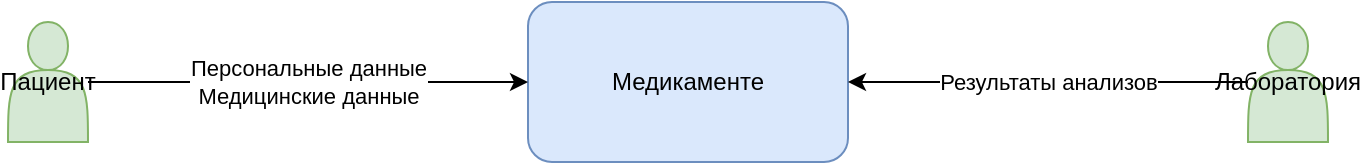 <mxfile>
    <diagram id="C4_Architecture" name="DFD0">
        <mxGraphModel dx="768" dy="807" grid="1" gridSize="10" guides="1" tooltips="1" connect="1" arrows="1" fold="1" page="1" pageScale="1" pageWidth="827" pageHeight="1169" math="0" shadow="0">
            <root>
                <mxCell id="0"/>
                <mxCell id="1" parent="0"/>
                <mxCell id="2" value="Медикаменте" style="rounded=1;whiteSpace=wrap;html=1;fillColor=#dae8fc;strokeColor=#6c8ebf;" parent="1" vertex="1">
                    <mxGeometry x="320" y="240" width="160" height="80" as="geometry"/>
                </mxCell>
                <mxCell id="3" value="Пациент" style="shape=actor;whiteSpace=wrap;html=1;fillColor=#d5e8d4;strokeColor=#82b366;" parent="1" vertex="1">
                    <mxGeometry x="60" y="250" width="40" height="60" as="geometry"/>
                </mxCell>
                <mxCell id="4" value="Лаборатория" style="shape=actor;whiteSpace=wrap;html=1;fillColor=#d5e8d4;strokeColor=#82b366;" parent="1" vertex="1">
                    <mxGeometry x="680" y="250" width="40" height="60" as="geometry"/>
                </mxCell>
                <mxCell id="5" value="Персональные данные&#xa;Медицинские данные" style="endArrow=classic;html=1;exitX=1;exitY=0.5;exitDx=0;exitDy=0;entryX=0;entryY=0.5;entryDx=0;entryDy=0;" parent="1" source="3" target="2" edge="1">
                    <mxGeometry width="50" height="50" relative="1" as="geometry"/>
                </mxCell>
                <mxCell id="6" value="Результаты анализов" style="endArrow=classic;html=1;exitX=0;exitY=0.5;exitDx=0;exitDy=0;entryX=1;entryY=0.5;entryDx=0;entryDy=0;" parent="1" source="4" target="2" edge="1">
                    <mxGeometry width="50" height="50" relative="1" as="geometry"/>
                </mxCell>
            </root>
        </mxGraphModel>
    </diagram>
    <diagram id="Patient_Registration_DFD" name="Registration_DFD">
        <mxGraphModel dx="768" dy="807" grid="1" gridSize="10" guides="1" tooltips="1" connect="1" arrows="1" fold="1" page="1" pageScale="1" pageWidth="827" pageHeight="1169" math="0" shadow="0">
            <root>
                <mxCell id="0"/>
                <mxCell id="1" parent="0"/>
                <mxCell id="2" value="Форма регистрации пациента&lt;div&gt;&lt;br&gt;&lt;/div&gt;" style="rounded=1;whiteSpace=wrap;html=1;fillColor=#dae8fc;strokeColor=#6c8ebf;" parent="1" vertex="1">
                    <mxGeometry x="120" y="140" width="120" height="70" as="geometry"/>
                </mxCell>
                <mxCell id="4" value="Создание&#xa;медицинской карты" style="rounded=1;whiteSpace=wrap;html=1;fillColor=#dae8fc;strokeColor=#6c8ebf;arcSize=50;" parent="1" vertex="1">
                    <mxGeometry x="414" y="115" width="120" height="120" as="geometry"/>
                </mxCell>
                <mxCell id="5" value="Диск" style="shape=cylinder3;whiteSpace=wrap;html=1;boundedLbl=1;backgroundOutline=1;size=15;fillColor=#fff2cc;strokeColor=#d6b656;" parent="1" vertex="1">
                    <mxGeometry x="560" y="300" width="80" height="100" as="geometry"/>
                </mxCell>
                <mxCell id="6" value="Персональные данные" style="endArrow=classic;html=1;exitX=1;exitY=0.5;exitDx=0;exitDy=0;entryX=0;entryY=0.5;entryDx=0;entryDy=0;" parent="1" source="2" target="4" edge="1">
                    <mxGeometry width="50" height="50" relative="1" as="geometry">
                        <mxPoint x="320" y="190" as="targetPoint"/>
                    </mxGeometry>
                </mxCell>
                <mxCell id="GmNZB10a27_WOyJES5hI-10" style="edgeStyle=none;html=1;entryX=0.25;entryY=1;entryDx=0;entryDy=0;" edge="1" parent="1" source="GmNZB10a27_WOyJES5hI-7" target="4">
                    <mxGeometry relative="1" as="geometry"/>
                </mxCell>
                <mxCell id="GmNZB10a27_WOyJES5hI-15" value="Вносит данные" style="edgeLabel;html=1;align=center;verticalAlign=middle;resizable=0;points=[];" vertex="1" connectable="0" parent="GmNZB10a27_WOyJES5hI-10">
                    <mxGeometry x="0.021" y="-3" relative="1" as="geometry">
                        <mxPoint as="offset"/>
                    </mxGeometry>
                </mxCell>
                <mxCell id="GmNZB10a27_WOyJES5hI-7" value="Админстратор" style="shape=actor;whiteSpace=wrap;html=1;fillColor=#d5e8d4;strokeColor=#82b366;" vertex="1" parent="1">
                    <mxGeometry x="270" y="300" width="40" height="60" as="geometry"/>
                </mxCell>
                <mxCell id="GmNZB10a27_WOyJES5hI-9" style="edgeStyle=none;html=1;entryX=0.5;entryY=0;entryDx=0;entryDy=0;entryPerimeter=0;exitX=0.917;exitY=0.783;exitDx=0;exitDy=0;exitPerimeter=0;" edge="1" parent="1" source="4" target="5">
                    <mxGeometry relative="1" as="geometry"/>
                </mxCell>
                <mxCell id="GmNZB10a27_WOyJES5hI-14" value="Сохрание данных" style="edgeLabel;html=1;align=center;verticalAlign=middle;resizable=0;points=[];" vertex="1" connectable="0" parent="GmNZB10a27_WOyJES5hI-9">
                    <mxGeometry x="-0.115" y="-3" relative="1" as="geometry">
                        <mxPoint as="offset"/>
                    </mxGeometry>
                </mxCell>
                <mxCell id="GmNZB10a27_WOyJES5hI-13" style="edgeStyle=none;html=1;entryX=0.5;entryY=1;entryDx=0;entryDy=0;" edge="1" parent="1" source="GmNZB10a27_WOyJES5hI-11" target="2">
                    <mxGeometry relative="1" as="geometry"/>
                </mxCell>
                <mxCell id="GmNZB10a27_WOyJES5hI-16" value="Предоставляет персональные&lt;div&gt;данные&lt;/div&gt;" style="edgeLabel;html=1;align=center;verticalAlign=middle;resizable=0;points=[];" vertex="1" connectable="0" parent="GmNZB10a27_WOyJES5hI-13">
                    <mxGeometry x="-0.271" y="-2" relative="1" as="geometry">
                        <mxPoint as="offset"/>
                    </mxGeometry>
                </mxCell>
                <mxCell id="GmNZB10a27_WOyJES5hI-11" value="Пациент" style="shape=actor;whiteSpace=wrap;html=1;fillColor=#d5e8d4;strokeColor=#82b366;" vertex="1" parent="1">
                    <mxGeometry x="100" y="300" width="40" height="60" as="geometry"/>
                </mxCell>
            </root>
        </mxGraphModel>
    </diagram>
    <diagram id="Medical_Data_Processing_DFD" name="Appointment_DFD">
        <mxGraphModel dx="768" dy="807" grid="1" gridSize="10" guides="1" tooltips="1" connect="1" arrows="1" fold="1" page="1" pageScale="1" pageWidth="827" pageHeight="1169" math="0" shadow="0">
            <root>
                <mxCell id="0"/>
                <mxCell id="1" parent="0"/>
                <mxCell id="2" value="Приём пациента" style="rounded=1;whiteSpace=wrap;html=1;fillColor=#dae8fc;strokeColor=#6c8ebf;arcSize=50;" parent="1" vertex="1">
                    <mxGeometry x="100" y="180" width="120" height="120" as="geometry"/>
                </mxCell>
                <mxCell id="qpxJMNIxwPrhEhweihAP-9" style="edgeStyle=orthogonalEdgeStyle;html=1;curved=1;" edge="1" parent="1" source="3" target="5">
                    <mxGeometry relative="1" as="geometry">
                        <Array as="points">
                            <mxPoint x="410" y="440"/>
                        </Array>
                    </mxGeometry>
                </mxCell>
                <mxCell id="qpxJMNIxwPrhEhweihAP-11" value="Данные приёма" style="edgeLabel;html=1;align=center;verticalAlign=middle;resizable=0;points=[];" vertex="1" connectable="0" parent="qpxJMNIxwPrhEhweihAP-9">
                    <mxGeometry x="-0.537" y="1" relative="1" as="geometry">
                        <mxPoint x="9" y="45" as="offset"/>
                    </mxGeometry>
                </mxCell>
                <mxCell id="qpxJMNIxwPrhEhweihAP-16" style="edgeStyle=orthogonalEdgeStyle;html=1;curved=1;" edge="1" parent="1" source="3" target="qpxJMNIxwPrhEhweihAP-14">
                    <mxGeometry relative="1" as="geometry">
                        <Array as="points">
                            <mxPoint x="390" y="570"/>
                        </Array>
                    </mxGeometry>
                </mxCell>
                <mxCell id="3" value="Запись медицинских&#xa;данных" style="rounded=1;whiteSpace=wrap;html=1;fillColor=#dae8fc;strokeColor=#6c8ebf;arcSize=50;" parent="1" vertex="1">
                    <mxGeometry x="340" y="182.5" width="120" height="115" as="geometry"/>
                </mxCell>
                <mxCell id="WffjZov4xxtHulAF1wdD-8" style="edgeStyle=orthogonalEdgeStyle;html=1;curved=1;" edge="1" parent="1">
                    <mxGeometry relative="1" as="geometry">
                        <mxPoint x="460" y="222" as="sourcePoint"/>
                        <mxPoint x="600" y="120" as="targetPoint"/>
                        <Array as="points">
                            <mxPoint x="600" y="222"/>
                        </Array>
                    </mxGeometry>
                </mxCell>
                <mxCell id="F9HNL9_vdfCgFjKqTlil-7" value="Данные пациента" style="edgeLabel;html=1;align=center;verticalAlign=middle;resizable=0;points=[];" vertex="1" connectable="0" parent="WffjZov4xxtHulAF1wdD-8">
                    <mxGeometry x="-0.112" y="18" relative="1" as="geometry">
                        <mxPoint as="offset"/>
                    </mxGeometry>
                </mxCell>
                <mxCell id="4" value="Обработка&#xa;анализов" style="rounded=1;whiteSpace=wrap;html=1;fillColor=#dae8fc;strokeColor=#6c8ebf;arcSize=50;" parent="1" vertex="1">
                    <mxGeometry x="640" y="187.5" width="120" height="110" as="geometry"/>
                </mxCell>
                <mxCell id="5" value="Медицинские&#xa;карты" style="shape=cylinder3;whiteSpace=wrap;html=1;boundedLbl=1;backgroundOutline=1;size=15;fillColor=#fff2cc;strokeColor=#d6b656;" parent="1" vertex="1">
                    <mxGeometry x="520" y="390" width="80" height="100" as="geometry"/>
                </mxCell>
                <mxCell id="6" value="Данные приёма" style="endArrow=classic;html=1;exitX=1;exitY=0.5;exitDx=0;exitDy=0;entryX=0;entryY=0.5;entryDx=0;entryDy=0;" parent="1" source="2" target="3" edge="1">
                    <mxGeometry width="50" height="50" relative="1" as="geometry"/>
                </mxCell>
                <mxCell id="7" value="Результаты анализов" style="endArrow=classic;html=1;exitX=1;exitY=0.5;exitDx=0;exitDy=0;entryX=0;entryY=0.5;entryDx=0;entryDy=0;" parent="1" source="3" target="4" edge="1">
                    <mxGeometry width="50" height="50" relative="1" as="geometry"/>
                </mxCell>
                <mxCell id="qpxJMNIxwPrhEhweihAP-10" style="edgeStyle=orthogonalEdgeStyle;html=1;entryX=1;entryY=0.5;entryDx=0;entryDy=0;entryPerimeter=0;curved=1;" edge="1" parent="1" source="4" target="5">
                    <mxGeometry relative="1" as="geometry">
                        <Array as="points">
                            <mxPoint x="700" y="440"/>
                        </Array>
                    </mxGeometry>
                </mxCell>
                <mxCell id="qpxJMNIxwPrhEhweihAP-12" value="Результаты анализов" style="edgeLabel;html=1;align=center;verticalAlign=middle;resizable=0;points=[];" vertex="1" connectable="0" parent="qpxJMNIxwPrhEhweihAP-10">
                    <mxGeometry x="-0.336" y="-17" relative="1" as="geometry">
                        <mxPoint x="27" y="-18" as="offset"/>
                    </mxGeometry>
                </mxCell>
                <mxCell id="qpxJMNIxwPrhEhweihAP-14" value="Сканы на диске" style="shape=cylinder3;whiteSpace=wrap;html=1;boundedLbl=1;backgroundOutline=1;size=15;fillColor=#fff2cc;strokeColor=#d6b656;" vertex="1" parent="1">
                    <mxGeometry x="520" y="520" width="80" height="100" as="geometry"/>
                </mxCell>
                <mxCell id="qpxJMNIxwPrhEhweihAP-17" style="edgeStyle=orthogonalEdgeStyle;html=1;entryX=1;entryY=0.5;entryDx=0;entryDy=0;entryPerimeter=0;curved=1;" edge="1" parent="1" source="4" target="qpxJMNIxwPrhEhweihAP-14">
                    <mxGeometry relative="1" as="geometry">
                        <Array as="points">
                            <mxPoint x="720" y="570"/>
                        </Array>
                    </mxGeometry>
                </mxCell>
                <mxCell id="WffjZov4xxtHulAF1wdD-7" value="Лабаратория" style="rounded=1;whiteSpace=wrap;html=1;fillColor=#d5e8d4;strokeColor=#82b366;arcSize=13;" vertex="1" parent="1">
                    <mxGeometry x="540" y="70" width="120" height="50" as="geometry"/>
                </mxCell>
                <mxCell id="fZWRjFATIGxAzlq_hQ_P-8" style="edgeStyle=none;html=1;entryX=0.25;entryY=0.917;entryDx=0;entryDy=0;entryPerimeter=0;exitX=0.75;exitY=0.25;exitDx=0;exitDy=0;exitPerimeter=0;" edge="1" parent="1" source="fZWRjFATIGxAzlq_hQ_P-7" target="2">
                    <mxGeometry relative="1" as="geometry">
                        <mxPoint x="130" y="300" as="targetPoint"/>
                    </mxGeometry>
                </mxCell>
                <mxCell id="fZWRjFATIGxAzlq_hQ_P-12" value="Персоанльные данные" style="edgeLabel;html=1;align=center;verticalAlign=middle;resizable=0;points=[];" vertex="1" connectable="0" parent="fZWRjFATIGxAzlq_hQ_P-8">
                    <mxGeometry x="-0.006" y="1" relative="1" as="geometry">
                        <mxPoint as="offset"/>
                    </mxGeometry>
                </mxCell>
                <mxCell id="fZWRjFATIGxAzlq_hQ_P-7" value="Пациент" style="shape=actor;whiteSpace=wrap;html=1;fillColor=#d5e8d4;strokeColor=#82b366;" vertex="1" parent="1">
                    <mxGeometry x="40" y="350" width="40" height="60" as="geometry"/>
                </mxCell>
                <mxCell id="fZWRjFATIGxAzlq_hQ_P-10" style="edgeStyle=none;html=1;exitX=0;exitY=0.75;exitDx=0;exitDy=0;entryX=0.783;entryY=0.908;entryDx=0;entryDy=0;entryPerimeter=0;" edge="1" parent="1" target="2">
                    <mxGeometry relative="1" as="geometry">
                        <mxPoint x="250" y="375" as="sourcePoint"/>
                        <mxPoint x="190" y="280" as="targetPoint"/>
                    </mxGeometry>
                </mxCell>
                <mxCell id="F9HNL9_vdfCgFjKqTlil-10" value="Данные пациента" style="edgeLabel;html=1;align=center;verticalAlign=middle;resizable=0;points=[];" vertex="1" connectable="0" parent="fZWRjFATIGxAzlq_hQ_P-10">
                    <mxGeometry x="-0.183" y="-5" relative="1" as="geometry">
                        <mxPoint as="offset"/>
                    </mxGeometry>
                </mxCell>
                <mxCell id="fZWRjFATIGxAzlq_hQ_P-11" style="edgeStyle=none;html=1;entryX=0.2;entryY=0.891;entryDx=0;entryDy=0;entryPerimeter=0;exitX=1;exitY=0.75;exitDx=0;exitDy=0;" edge="1" parent="1" source="fZWRjFATIGxAzlq_hQ_P-9" target="3">
                    <mxGeometry relative="1" as="geometry"/>
                </mxCell>
                <mxCell id="F9HNL9_vdfCgFjKqTlil-11" value="&lt;span style=&quot;color: rgb(0, 0, 0);&quot;&gt;Данные пациента&lt;/span&gt;" style="edgeLabel;html=1;align=center;verticalAlign=middle;resizable=0;points=[];" vertex="1" connectable="0" parent="fZWRjFATIGxAzlq_hQ_P-11">
                    <mxGeometry x="-0.111" y="-4" relative="1" as="geometry">
                        <mxPoint as="offset"/>
                    </mxGeometry>
                </mxCell>
                <mxCell id="fZWRjFATIGxAzlq_hQ_P-9" value="Мед.работник" style="shape=actor;whiteSpace=wrap;html=1;fillColor=#d5e8d4;strokeColor=#82b366;" vertex="1" parent="1">
                    <mxGeometry x="250" y="350" width="40" height="60" as="geometry"/>
                </mxCell>
                <mxCell id="34ZFIigyUIOJJcxIxNW4-7" style="edgeStyle=orthogonalEdgeStyle;html=1;exitX=0.25;exitY=1;exitDx=0;exitDy=0;entryX=0.908;entryY=0.152;entryDx=0;entryDy=0;entryPerimeter=0;curved=1;" edge="1" parent="1" source="WffjZov4xxtHulAF1wdD-7" target="3">
                    <mxGeometry relative="1" as="geometry"/>
                </mxCell>
                <mxCell id="34ZFIigyUIOJJcxIxNW4-8" value="Результаты анализов" style="edgeLabel;html=1;align=center;verticalAlign=middle;resizable=0;points=[];" vertex="1" connectable="0" parent="34ZFIigyUIOJJcxIxNW4-7">
                    <mxGeometry x="-0.141" relative="1" as="geometry">
                        <mxPoint as="offset"/>
                    </mxGeometry>
                </mxCell>
            </root>
        </mxGraphModel>
    </diagram>
    <diagram id="Payment_Processing_DFD" name="Payment_DFD">
        <mxGraphModel dx="808" dy="849" grid="1" gridSize="10" guides="1" tooltips="1" connect="1" arrows="1" fold="1" page="1" pageScale="1" pageWidth="827" pageHeight="1169" math="0" shadow="0">
            <root>
                <mxCell id="0"/>
                <mxCell id="1" parent="0"/>
                <mxCell id="2" value="Формирование&#xa;счета" style="rounded=1;whiteSpace=wrap;html=1;fillColor=#dae8fc;strokeColor=#6c8ebf;arcSize=50;" parent="1" vertex="1">
                    <mxGeometry x="40" y="180" width="120" height="120" as="geometry"/>
                </mxCell>
                <mxCell id="ZSKC9C9j8tlceIN6k66X-14" style="edgeStyle=none;html=1;exitX=0.5;exitY=0;exitDx=0;exitDy=0;" edge="1" parent="1" source="3" target="ZSKC9C9j8tlceIN6k66X-12">
                    <mxGeometry relative="1" as="geometry"/>
                </mxCell>
                <mxCell id="0QrkPbOe-mHNjWFJennx-9" value="Информация об оплате" style="edgeLabel;html=1;align=center;verticalAlign=middle;resizable=0;points=[];" vertex="1" connectable="0" parent="ZSKC9C9j8tlceIN6k66X-14">
                    <mxGeometry x="-0.021" relative="1" as="geometry">
                        <mxPoint as="offset"/>
                    </mxGeometry>
                </mxCell>
                <mxCell id="3" value="Обработка&#xa;платежа" style="rounded=1;whiteSpace=wrap;html=1;fillColor=#dae8fc;strokeColor=#6c8ebf;arcSize=50;" parent="1" vertex="1">
                    <mxGeometry x="290" y="180" width="120" height="120" as="geometry"/>
                </mxCell>
                <mxCell id="ZSKC9C9j8tlceIN6k66X-8" style="edgeStyle=none;html=1;exitX=1;exitY=0.5;exitDx=0;exitDy=0;" edge="1" parent="1" source="4" target="5">
                    <mxGeometry relative="1" as="geometry"/>
                </mxCell>
                <mxCell id="4" value="Учёт в 1С" style="rounded=1;whiteSpace=wrap;html=1;fillColor=#dae8fc;strokeColor=#6c8ebf;arcSize=50;" parent="1" vertex="1">
                    <mxGeometry x="540" y="180" width="120" height="120" as="geometry"/>
                </mxCell>
                <mxCell id="5" value="1С Бухгалтерия" style="shape=cylinder3;whiteSpace=wrap;html=1;boundedLbl=1;backgroundOutline=1;size=15;fillColor=#fff2cc;strokeColor=#d6b656;" parent="1" vertex="1">
                    <mxGeometry x="730" y="190" width="80" height="100" as="geometry"/>
                </mxCell>
                <mxCell id="6" value="Данные об услугах" style="endArrow=classic;html=1;exitX=1;exitY=0.5;exitDx=0;exitDy=0;entryX=0;entryY=0.5;entryDx=0;entryDy=0;" parent="1" source="2" target="3" edge="1">
                    <mxGeometry width="50" height="50" relative="1" as="geometry"/>
                </mxCell>
                <mxCell id="7" value="Данные платежа" style="endArrow=classic;html=1;exitX=1;exitY=0.5;exitDx=0;exitDy=0;entryX=0;entryY=0.5;entryDx=0;entryDy=0;" parent="1" source="3" target="4" edge="1">
                    <mxGeometry width="50" height="50" relative="1" as="geometry"/>
                </mxCell>
                <mxCell id="ZSKC9C9j8tlceIN6k66X-10" style="edgeStyle=orthogonalEdgeStyle;html=1;entryX=0.5;entryY=1;entryDx=0;entryDy=0;curved=1;" edge="1" parent="1" source="gsvYQXUoLcPCyDug7Iaq-12" target="4">
                    <mxGeometry relative="1" as="geometry">
                        <mxPoint x="460" y="420.053" as="sourcePoint"/>
                    </mxGeometry>
                </mxCell>
                <mxCell id="ZSKC9C9j8tlceIN6k66X-11" value="Данные склада" style="edgeLabel;html=1;align=center;verticalAlign=middle;resizable=0;points=[];" vertex="1" connectable="0" parent="ZSKC9C9j8tlceIN6k66X-10">
                    <mxGeometry x="0.04" y="-3" relative="1" as="geometry">
                        <mxPoint x="-63" y="-40" as="offset"/>
                    </mxGeometry>
                </mxCell>
                <mxCell id="0QrkPbOe-mHNjWFJennx-8" style="edgeStyle=none;html=1;" edge="1" parent="1" source="ZSKC9C9j8tlceIN6k66X-12" target="0QrkPbOe-mHNjWFJennx-7">
                    <mxGeometry relative="1" as="geometry"/>
                </mxCell>
                <mxCell id="0QrkPbOe-mHNjWFJennx-10" value="Данные&amp;nbsp;&lt;div&gt;чека&lt;/div&gt;" style="edgeLabel;html=1;align=center;verticalAlign=middle;resizable=0;points=[];" vertex="1" connectable="0" parent="0QrkPbOe-mHNjWFJennx-8">
                    <mxGeometry x="-0.048" y="2" relative="1" as="geometry">
                        <mxPoint as="offset"/>
                    </mxGeometry>
                </mxCell>
                <mxCell id="ZSKC9C9j8tlceIN6k66X-12" value="ККМ" style="rounded=1;whiteSpace=wrap;html=1;fillColor=#dae8fc;strokeColor=#6c8ebf;arcSize=21;" vertex="1" parent="1">
                    <mxGeometry x="290" y="50" width="120" height="60" as="geometry"/>
                </mxCell>
                <mxCell id="0QrkPbOe-mHNjWFJennx-7" value="ОФД" style="rounded=1;whiteSpace=wrap;html=1;fillColor=#d5e8d4;strokeColor=#82b366;arcSize=21;" vertex="1" parent="1">
                    <mxGeometry x="480" y="50" width="120" height="60" as="geometry"/>
                </mxCell>
                <mxCell id="gsvYQXUoLcPCyDug7Iaq-8" style="edgeStyle=none;html=1;entryX=0.5;entryY=1;entryDx=0;entryDy=0;" edge="1" parent="1" source="gsvYQXUoLcPCyDug7Iaq-7" target="2">
                    <mxGeometry relative="1" as="geometry"/>
                </mxCell>
                <mxCell id="f8YHp2X2Jhwj7Cd7tYJo-7" value="Данные платежа" style="edgeLabel;html=1;align=center;verticalAlign=middle;resizable=0;points=[];" vertex="1" connectable="0" parent="gsvYQXUoLcPCyDug7Iaq-8">
                    <mxGeometry x="0.024" y="-1" relative="1" as="geometry">
                        <mxPoint as="offset"/>
                    </mxGeometry>
                </mxCell>
                <mxCell id="gsvYQXUoLcPCyDug7Iaq-7" value="Кассир" style="shape=actor;whiteSpace=wrap;html=1;fillColor=#d5e8d4;strokeColor=#82b366;" vertex="1" parent="1">
                    <mxGeometry x="80" y="370" width="40" height="60" as="geometry"/>
                </mxCell>
                <mxCell id="gsvYQXUoLcPCyDug7Iaq-10" style="edgeStyle=orthogonalEdgeStyle;html=1;entryX=0.607;entryY=1.004;entryDx=0;entryDy=0;curved=1;entryPerimeter=0;" edge="1" parent="1" source="gsvYQXUoLcPCyDug7Iaq-9" target="4">
                    <mxGeometry relative="1" as="geometry"/>
                </mxCell>
                <mxCell id="gsvYQXUoLcPCyDug7Iaq-13" value="Бух. учёт" style="edgeLabel;html=1;align=center;verticalAlign=middle;resizable=0;points=[];" vertex="1" connectable="0" parent="gsvYQXUoLcPCyDug7Iaq-10">
                    <mxGeometry x="0.215" y="-31" relative="1" as="geometry">
                        <mxPoint as="offset"/>
                    </mxGeometry>
                </mxCell>
                <mxCell id="gsvYQXUoLcPCyDug7Iaq-9" value="Бухглеткр" style="shape=actor;whiteSpace=wrap;html=1;fillColor=#d5e8d4;strokeColor=#82b366;" vertex="1" parent="1">
                    <mxGeometry x="730" y="400" width="40" height="60" as="geometry"/>
                </mxCell>
                <mxCell id="gsvYQXUoLcPCyDug7Iaq-12" value="Сотрудник склада" style="shape=actor;whiteSpace=wrap;html=1;fillColor=#d5e8d4;strokeColor=#82b366;" vertex="1" parent="1">
                    <mxGeometry x="440" y="380" width="40" height="60" as="geometry"/>
                </mxCell>
            </root>
        </mxGraphModel>
    </diagram>
</mxfile>